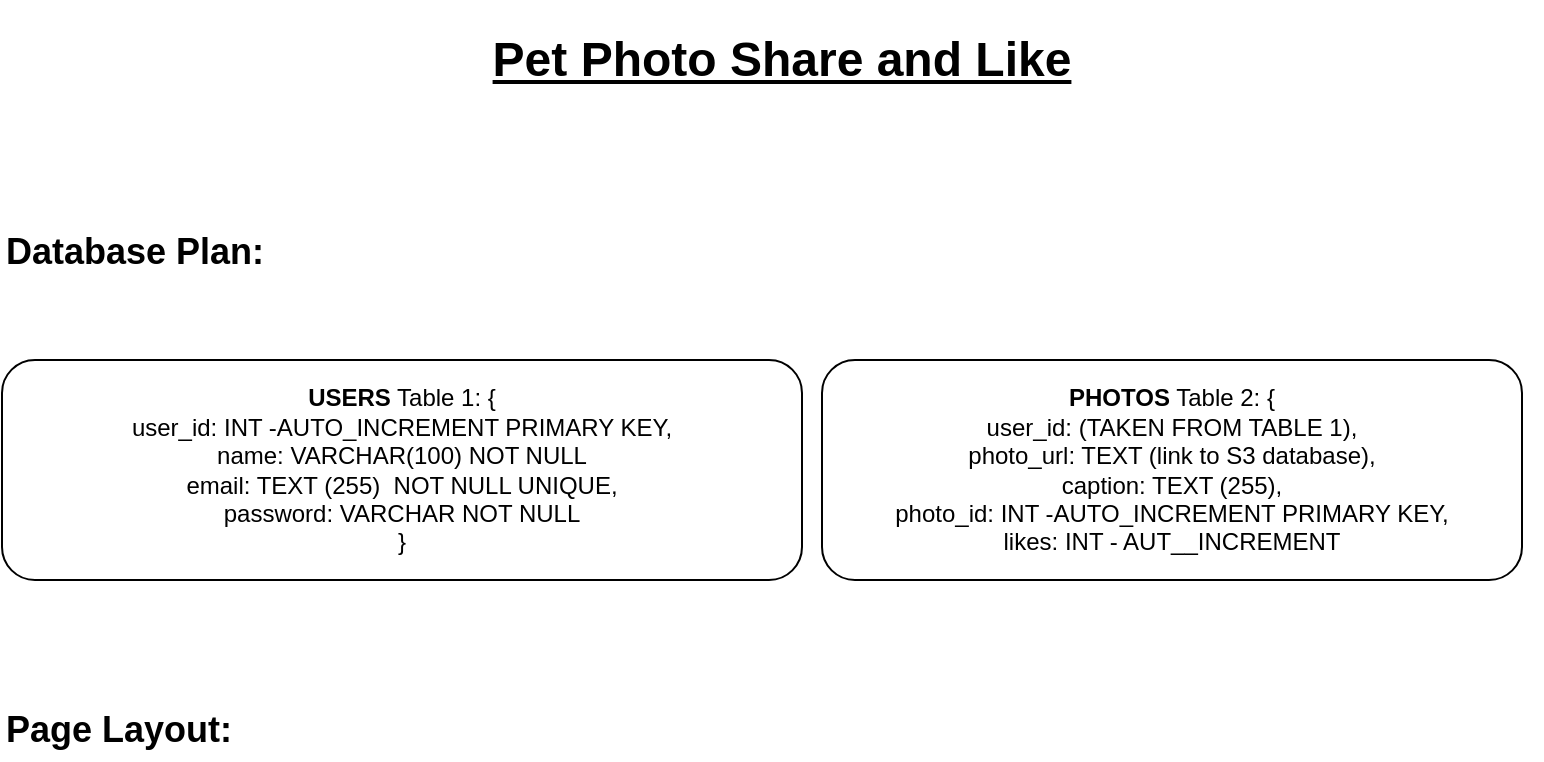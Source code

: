 <mxfile version="16.1.2" type="device"><diagram id="h0GTq7bsjPbtoGNd5LG4" name="Page-1"><mxGraphModel dx="946" dy="611" grid="1" gridSize="10" guides="1" tooltips="1" connect="1" arrows="1" fold="1" page="1" pageScale="1" pageWidth="827" pageHeight="1169" math="0" shadow="0"><root><mxCell id="0"/><mxCell id="1" parent="0"/><mxCell id="u0Fwz17ZR2Wc-u3anjdL-3" value="&lt;b&gt;USERS&lt;/b&gt; Table 1: {&lt;br&gt;user_id: INT -AUTO_INCREMENT PRIMARY KEY,&lt;br&gt;name: VARCHAR(100) NOT NULL&lt;br&gt;email: TEXT (255)&amp;nbsp; NOT NULL UNIQUE,&lt;br&gt;password: VARCHAR NOT NULL&lt;br&gt;}" style="rounded=1;whiteSpace=wrap;html=1;" vertex="1" parent="1"><mxGeometry x="40" y="200" width="400" height="110" as="geometry"/></mxCell><mxCell id="u0Fwz17ZR2Wc-u3anjdL-4" value="&lt;b&gt;PHOTOS&lt;/b&gt; Table 2: {&lt;br&gt;user_id: (TAKEN FROM TABLE 1),&lt;br&gt;photo_url: TEXT (link to S3 database),&lt;br&gt;caption: TEXT (255),&lt;br&gt;photo_id: INT -AUTO_INCREMENT PRIMARY KEY,&lt;br&gt;likes: INT - AUT__INCREMENT" style="rounded=1;whiteSpace=wrap;html=1;" vertex="1" parent="1"><mxGeometry x="450" y="200" width="350" height="110" as="geometry"/></mxCell><mxCell id="u0Fwz17ZR2Wc-u3anjdL-5" value="&lt;h1&gt;&lt;u&gt;Pet Photo Share and Like&lt;/u&gt;&lt;/h1&gt;" style="text;html=1;strokeColor=none;fillColor=none;spacing=5;spacingTop=-20;whiteSpace=wrap;overflow=hidden;rounded=0;fontSize=12;align=center;" vertex="1" parent="1"><mxGeometry x="50" y="30" width="760" height="50" as="geometry"/></mxCell><mxCell id="u0Fwz17ZR2Wc-u3anjdL-6" value="&lt;b&gt;&lt;font style=&quot;font-size: 18px&quot;&gt;Database Plan:&lt;/font&gt;&lt;/b&gt;" style="text;html=1;strokeColor=none;fillColor=none;align=left;verticalAlign=bottom;whiteSpace=wrap;rounded=0;fontSize=12;" vertex="1" parent="1"><mxGeometry x="40" y="130" width="240" height="30" as="geometry"/></mxCell><mxCell id="u0Fwz17ZR2Wc-u3anjdL-7" value="&lt;b&gt;&lt;font style=&quot;font-size: 18px&quot;&gt;Page Layout:&lt;/font&gt;&lt;/b&gt;" style="text;html=1;strokeColor=none;fillColor=none;align=left;verticalAlign=middle;whiteSpace=wrap;rounded=0;fontSize=17;" vertex="1" parent="1"><mxGeometry x="40" y="370" width="300" height="30" as="geometry"/></mxCell></root></mxGraphModel></diagram></mxfile>